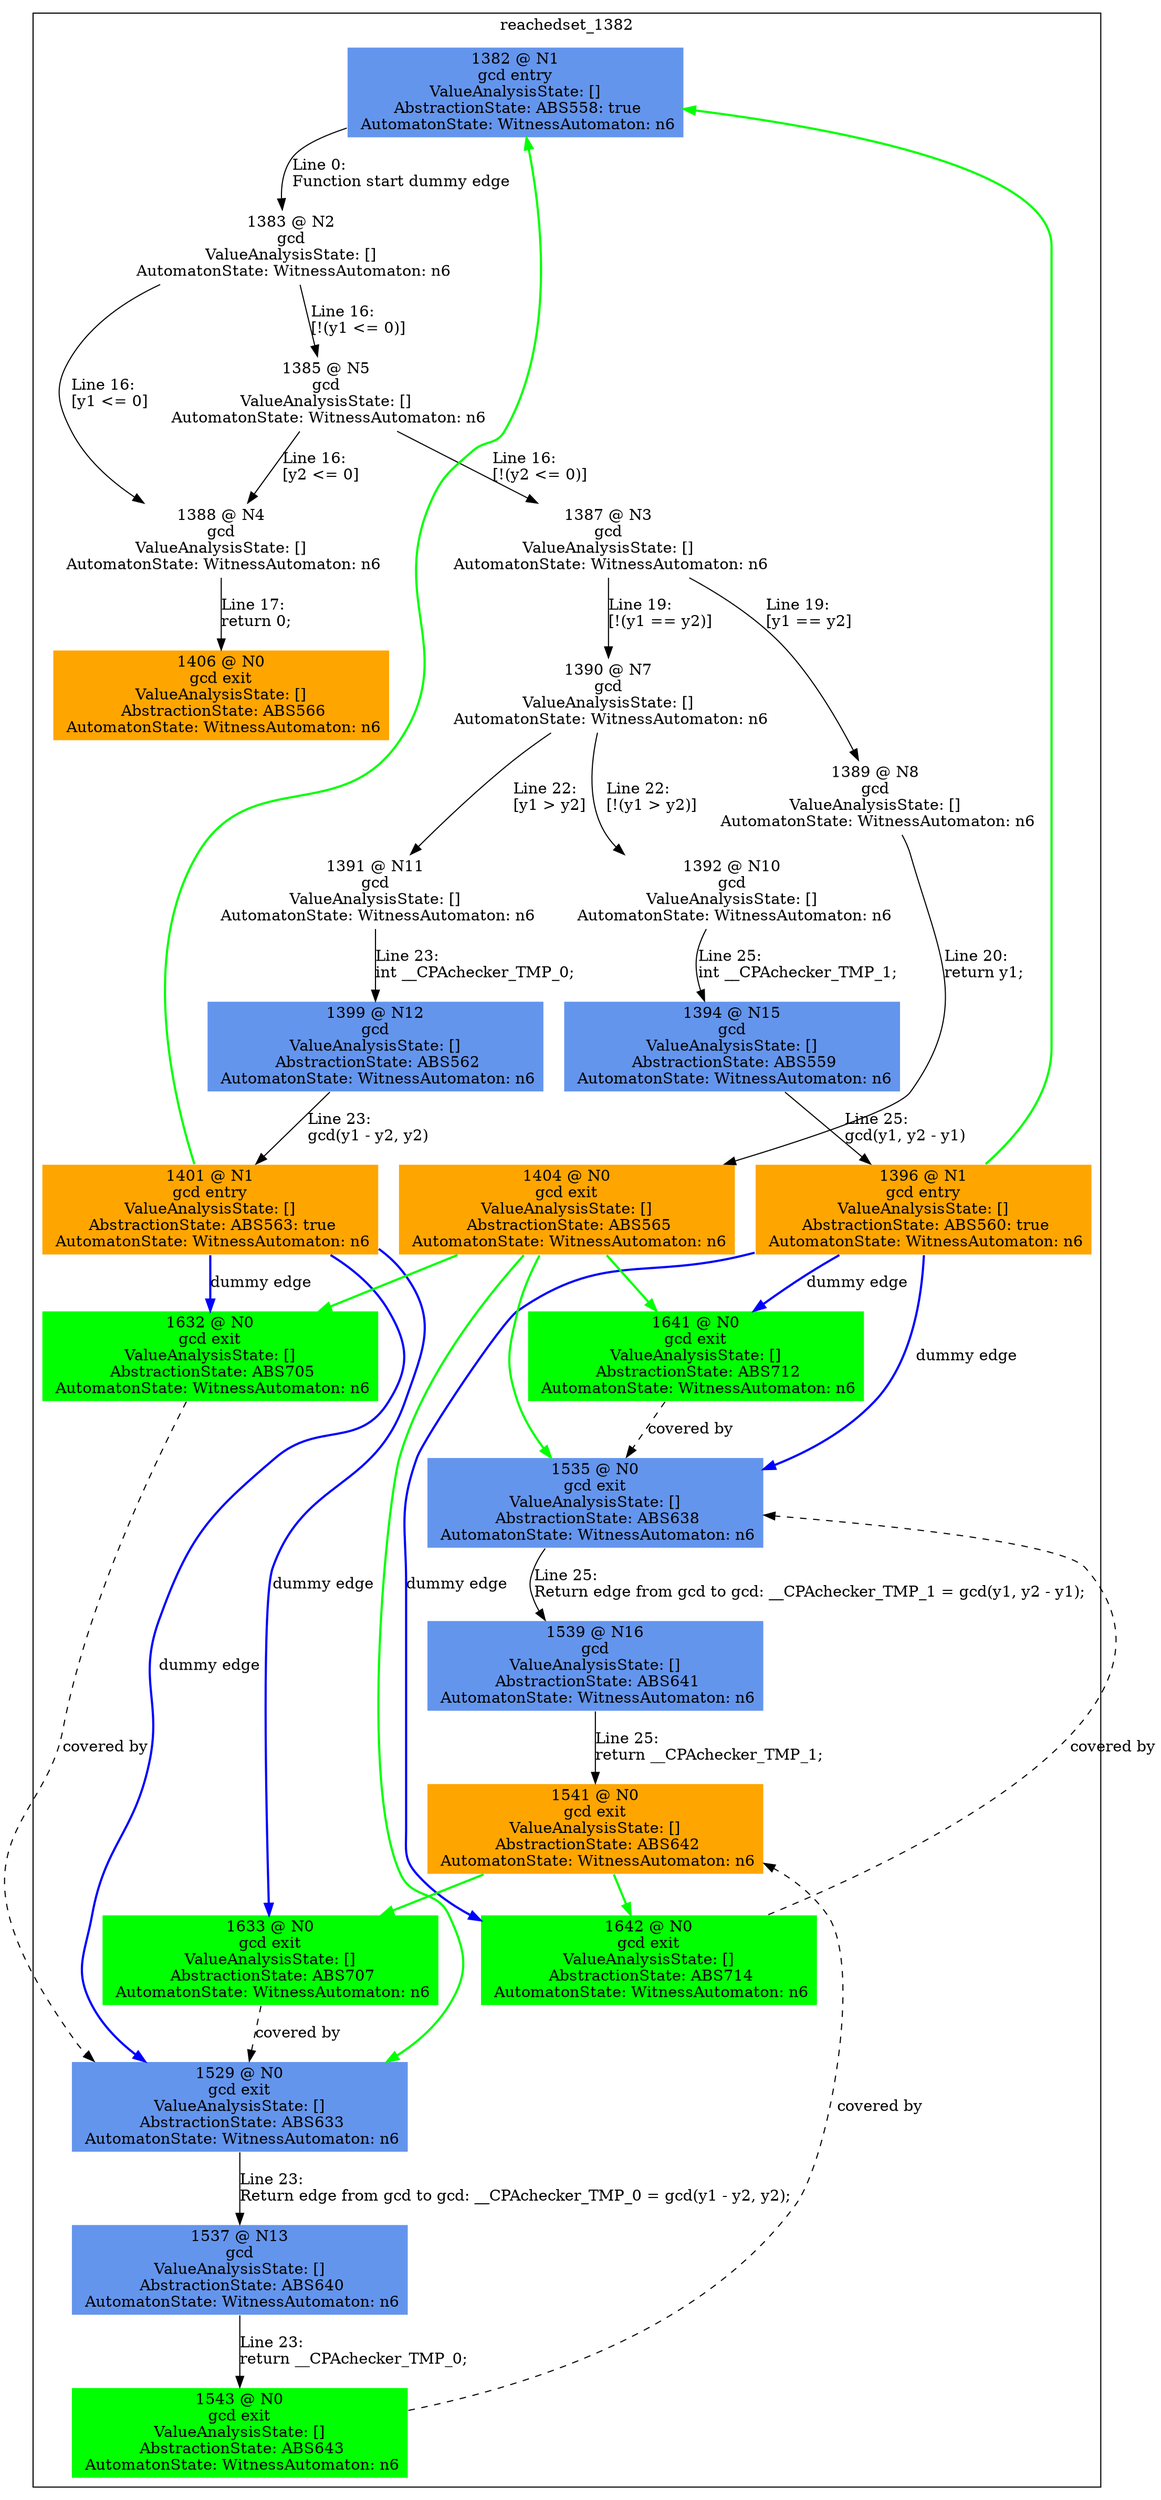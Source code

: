 digraph ARG {
node [style="filled" shape="box" color="white"]
subgraph cluster_1382 {
label="reachedset_1382"
1382 [fillcolor="cornflowerblue" label="1382 @ N1\ngcd entry\nValueAnalysisState: []\n AbstractionState: ABS558: true\n AutomatonState: WitnessAutomaton: n6\n" id="1382"]
1383 [label="1383 @ N2\ngcd\nValueAnalysisState: []\n AutomatonState: WitnessAutomaton: n6\n" id="1383"]
1388 [label="1388 @ N4\ngcd\nValueAnalysisState: []\n AutomatonState: WitnessAutomaton: n6\n" id="1388"]
1406 [fillcolor="orange" label="1406 @ N0\ngcd exit\nValueAnalysisState: []\n AbstractionState: ABS566\n AutomatonState: WitnessAutomaton: n6\n" id="1406"]
1385 [label="1385 @ N5\ngcd\nValueAnalysisState: []\n AutomatonState: WitnessAutomaton: n6\n" id="1385"]
1387 [label="1387 @ N3\ngcd\nValueAnalysisState: []\n AutomatonState: WitnessAutomaton: n6\n" id="1387"]
1390 [label="1390 @ N7\ngcd\nValueAnalysisState: []\n AutomatonState: WitnessAutomaton: n6\n" id="1390"]
1392 [label="1392 @ N10\ngcd\nValueAnalysisState: []\n AutomatonState: WitnessAutomaton: n6\n" id="1392"]
1394 [fillcolor="cornflowerblue" label="1394 @ N15\ngcd\nValueAnalysisState: []\n AbstractionState: ABS559\n AutomatonState: WitnessAutomaton: n6\n" id="1394"]
1396 [fillcolor="orange" label="1396 @ N1\ngcd entry\nValueAnalysisState: []\n AbstractionState: ABS560: true\n AutomatonState: WitnessAutomaton: n6\n" id="1396"]
1642 [fillcolor="green" label="1642 @ N0\ngcd exit\nValueAnalysisState: []\n AbstractionState: ABS714\n AutomatonState: WitnessAutomaton: n6\n" id="1642"]
1641 [fillcolor="green" label="1641 @ N0\ngcd exit\nValueAnalysisState: []\n AbstractionState: ABS712\n AutomatonState: WitnessAutomaton: n6\n" id="1641"]
1535 [fillcolor="cornflowerblue" label="1535 @ N0\ngcd exit\nValueAnalysisState: []\n AbstractionState: ABS638\n AutomatonState: WitnessAutomaton: n6\n" id="1535"]
1539 [fillcolor="cornflowerblue" label="1539 @ N16\ngcd\nValueAnalysisState: []\n AbstractionState: ABS641\n AutomatonState: WitnessAutomaton: n6\n" id="1539"]
1541 [fillcolor="orange" label="1541 @ N0\ngcd exit\nValueAnalysisState: []\n AbstractionState: ABS642\n AutomatonState: WitnessAutomaton: n6\n" id="1541"]
1391 [label="1391 @ N11\ngcd\nValueAnalysisState: []\n AutomatonState: WitnessAutomaton: n6\n" id="1391"]
1399 [fillcolor="cornflowerblue" label="1399 @ N12\ngcd\nValueAnalysisState: []\n AbstractionState: ABS562\n AutomatonState: WitnessAutomaton: n6\n" id="1399"]
1401 [fillcolor="orange" label="1401 @ N1\ngcd entry\nValueAnalysisState: []\n AbstractionState: ABS563: true\n AutomatonState: WitnessAutomaton: n6\n" id="1401"]
1633 [fillcolor="green" label="1633 @ N0\ngcd exit\nValueAnalysisState: []\n AbstractionState: ABS707\n AutomatonState: WitnessAutomaton: n6\n" id="1633"]
1632 [fillcolor="green" label="1632 @ N0\ngcd exit\nValueAnalysisState: []\n AbstractionState: ABS705\n AutomatonState: WitnessAutomaton: n6\n" id="1632"]
1529 [fillcolor="cornflowerblue" label="1529 @ N0\ngcd exit\nValueAnalysisState: []\n AbstractionState: ABS633\n AutomatonState: WitnessAutomaton: n6\n" id="1529"]
1537 [fillcolor="cornflowerblue" label="1537 @ N13\ngcd\nValueAnalysisState: []\n AbstractionState: ABS640\n AutomatonState: WitnessAutomaton: n6\n" id="1537"]
1543 [fillcolor="green" label="1543 @ N0\ngcd exit\nValueAnalysisState: []\n AbstractionState: ABS643\n AutomatonState: WitnessAutomaton: n6\n" id="1543"]
1389 [label="1389 @ N8\ngcd\nValueAnalysisState: []\n AutomatonState: WitnessAutomaton: n6\n" id="1389"]
1404 [fillcolor="orange" label="1404 @ N0\ngcd exit\nValueAnalysisState: []\n AbstractionState: ABS565\n AutomatonState: WitnessAutomaton: n6\n" id="1404"]
1382 -> 1383 [label="Line 0: \lFunction start dummy edge\l" id="1382 -> 1383"]
1383 -> 1385 [label="Line 16: \l[!(y1 <= 0)]\l" id="1383 -> 1385"]
1383 -> 1388 [label="Line 16: \l[y1 <= 0]\l" id="1383 -> 1388"]
1388 -> 1406 [label="Line 17: \lreturn 0;\l" id="1388 -> 1406"]
1385 -> 1387 [label="Line 16: \l[!(y2 <= 0)]\l" id="1385 -> 1387"]
1385 -> 1388 [label="Line 16: \l[y2 <= 0]\l" id="1385 -> 1388"]
1387 -> 1389 [label="Line 19: \l[y1 == y2]\l" id="1387 -> 1389"]
1387 -> 1390 [label="Line 19: \l[!(y1 == y2)]\l" id="1387 -> 1390"]
1390 -> 1391 [label="Line 22: \l[y1 > y2]\l" id="1390 -> 1391"]
1390 -> 1392 [label="Line 22: \l[!(y1 > y2)]\l" id="1390 -> 1392"]
1392 -> 1394 [label="Line 25: \lint __CPAchecker_TMP_1;\l" id="1392 -> 1394"]
1394 -> 1396 [label="Line 25: \lgcd(y1, y2 - y1)\l" id="1394 -> 1396"]
1396 -> 1535 [style="bold" color="blue" label="dummy edge" id="1396 -> 1535"]
1396 -> 1641 [style="bold" color="blue" label="dummy edge" id="1396 -> 1641"]
1396 -> 1642 [style="bold" color="blue" label="dummy edge" id="1396 -> 1642"]
1641 -> 1535 [style="dashed" weight="0" label="covered by"]
1642 -> 1535 [style="dashed" weight="0" label="covered by"]
1535 -> 1539 [label="Line 25: \lReturn edge from gcd to gcd: __CPAchecker_TMP_1 = gcd(y1, y2 - y1);\l" id="1535 -> 1539"]
1539 -> 1541 [label="Line 25: \lreturn __CPAchecker_TMP_1;\l" id="1539 -> 1541"]
1543 -> 1541 [style="dashed" weight="0" label="covered by"]
1391 -> 1399 [label="Line 23: \lint __CPAchecker_TMP_0;\l" id="1391 -> 1399"]
1399 -> 1401 [label="Line 23: \lgcd(y1 - y2, y2)\l" id="1399 -> 1401"]
1401 -> 1529 [style="bold" color="blue" label="dummy edge" id="1401 -> 1529"]
1401 -> 1632 [style="bold" color="blue" label="dummy edge" id="1401 -> 1632"]
1401 -> 1633 [style="bold" color="blue" label="dummy edge" id="1401 -> 1633"]
1632 -> 1529 [style="dashed" weight="0" label="covered by"]
1633 -> 1529 [style="dashed" weight="0" label="covered by"]
1529 -> 1537 [label="Line 23: \lReturn edge from gcd to gcd: __CPAchecker_TMP_0 = gcd(y1 - y2, y2);\l" id="1529 -> 1537"]
1537 -> 1543 [label="Line 23: \lreturn __CPAchecker_TMP_0;\l" id="1537 -> 1543"]
1389 -> 1404 [label="Line 20: \lreturn y1;\l" id="1389 -> 1404"]
}
1404 -> 1529 [color=green style=bold]
1404 -> 1632 [color=green style=bold]
1404 -> 1535 [color=green style=bold]
1404 -> 1641 [color=green style=bold]
1396 -> 1382 [color=green style=bold]
1401 -> 1382 [color=green style=bold]
1541 -> 1642 [color=green style=bold]
1541 -> 1633 [color=green style=bold]
}
